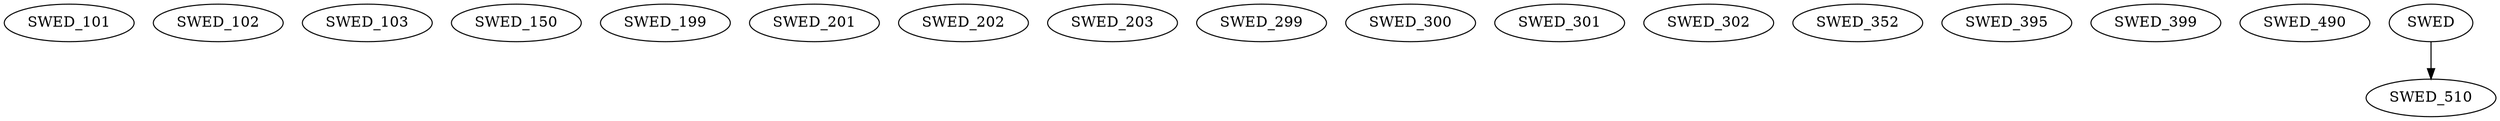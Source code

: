 digraph G {
    SWED_101;
    SWED_102;
    SWED_103;
    SWED_150;
    SWED_199;
    SWED_201;
    SWED_202;
    SWED_203;
    SWED_299;
    SWED_300;
    SWED_301;
    SWED_302;
    SWED_352;
    SWED_395;
    SWED_399;
    SWED_490;
    edge [color=black];
    SWED -> SWED_510;
}
